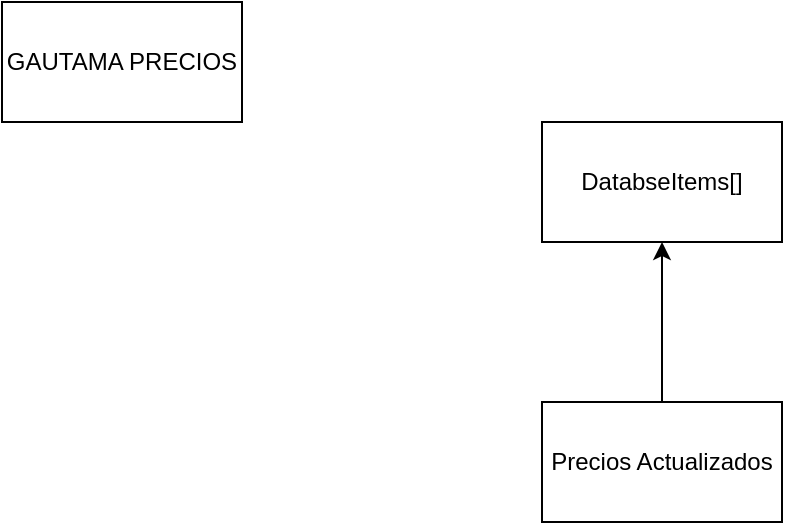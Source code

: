 <mxfile version="24.2.5" type="github">
  <diagram name="Página-1" id="GcXzrYLsjn-eNfuWizFk">
    <mxGraphModel dx="1434" dy="786" grid="1" gridSize="10" guides="1" tooltips="1" connect="1" arrows="1" fold="1" page="1" pageScale="1" pageWidth="827" pageHeight="1169" math="0" shadow="0">
      <root>
        <mxCell id="0" />
        <mxCell id="1" parent="0" />
        <mxCell id="1DXi4ff4tdulEBgy1t7f-2" value="GAUTAMA PRECIOS" style="rounded=0;whiteSpace=wrap;html=1;glass=0;shadow=0;" vertex="1" parent="1">
          <mxGeometry x="70" y="170" width="120" height="60" as="geometry" />
        </mxCell>
        <mxCell id="1DXi4ff4tdulEBgy1t7f-7" value="" style="edgeStyle=orthogonalEdgeStyle;rounded=0;orthogonalLoop=1;jettySize=auto;html=1;" edge="1" parent="1" source="1DXi4ff4tdulEBgy1t7f-3" target="1DXi4ff4tdulEBgy1t7f-6">
          <mxGeometry relative="1" as="geometry" />
        </mxCell>
        <mxCell id="1DXi4ff4tdulEBgy1t7f-3" value="Precios Actualizados" style="rounded=0;whiteSpace=wrap;html=1;" vertex="1" parent="1">
          <mxGeometry x="340" y="370" width="120" height="60" as="geometry" />
        </mxCell>
        <mxCell id="1DXi4ff4tdulEBgy1t7f-6" value="DatabseItems[]" style="rounded=0;whiteSpace=wrap;html=1;" vertex="1" parent="1">
          <mxGeometry x="340" y="230" width="120" height="60" as="geometry" />
        </mxCell>
      </root>
    </mxGraphModel>
  </diagram>
</mxfile>
